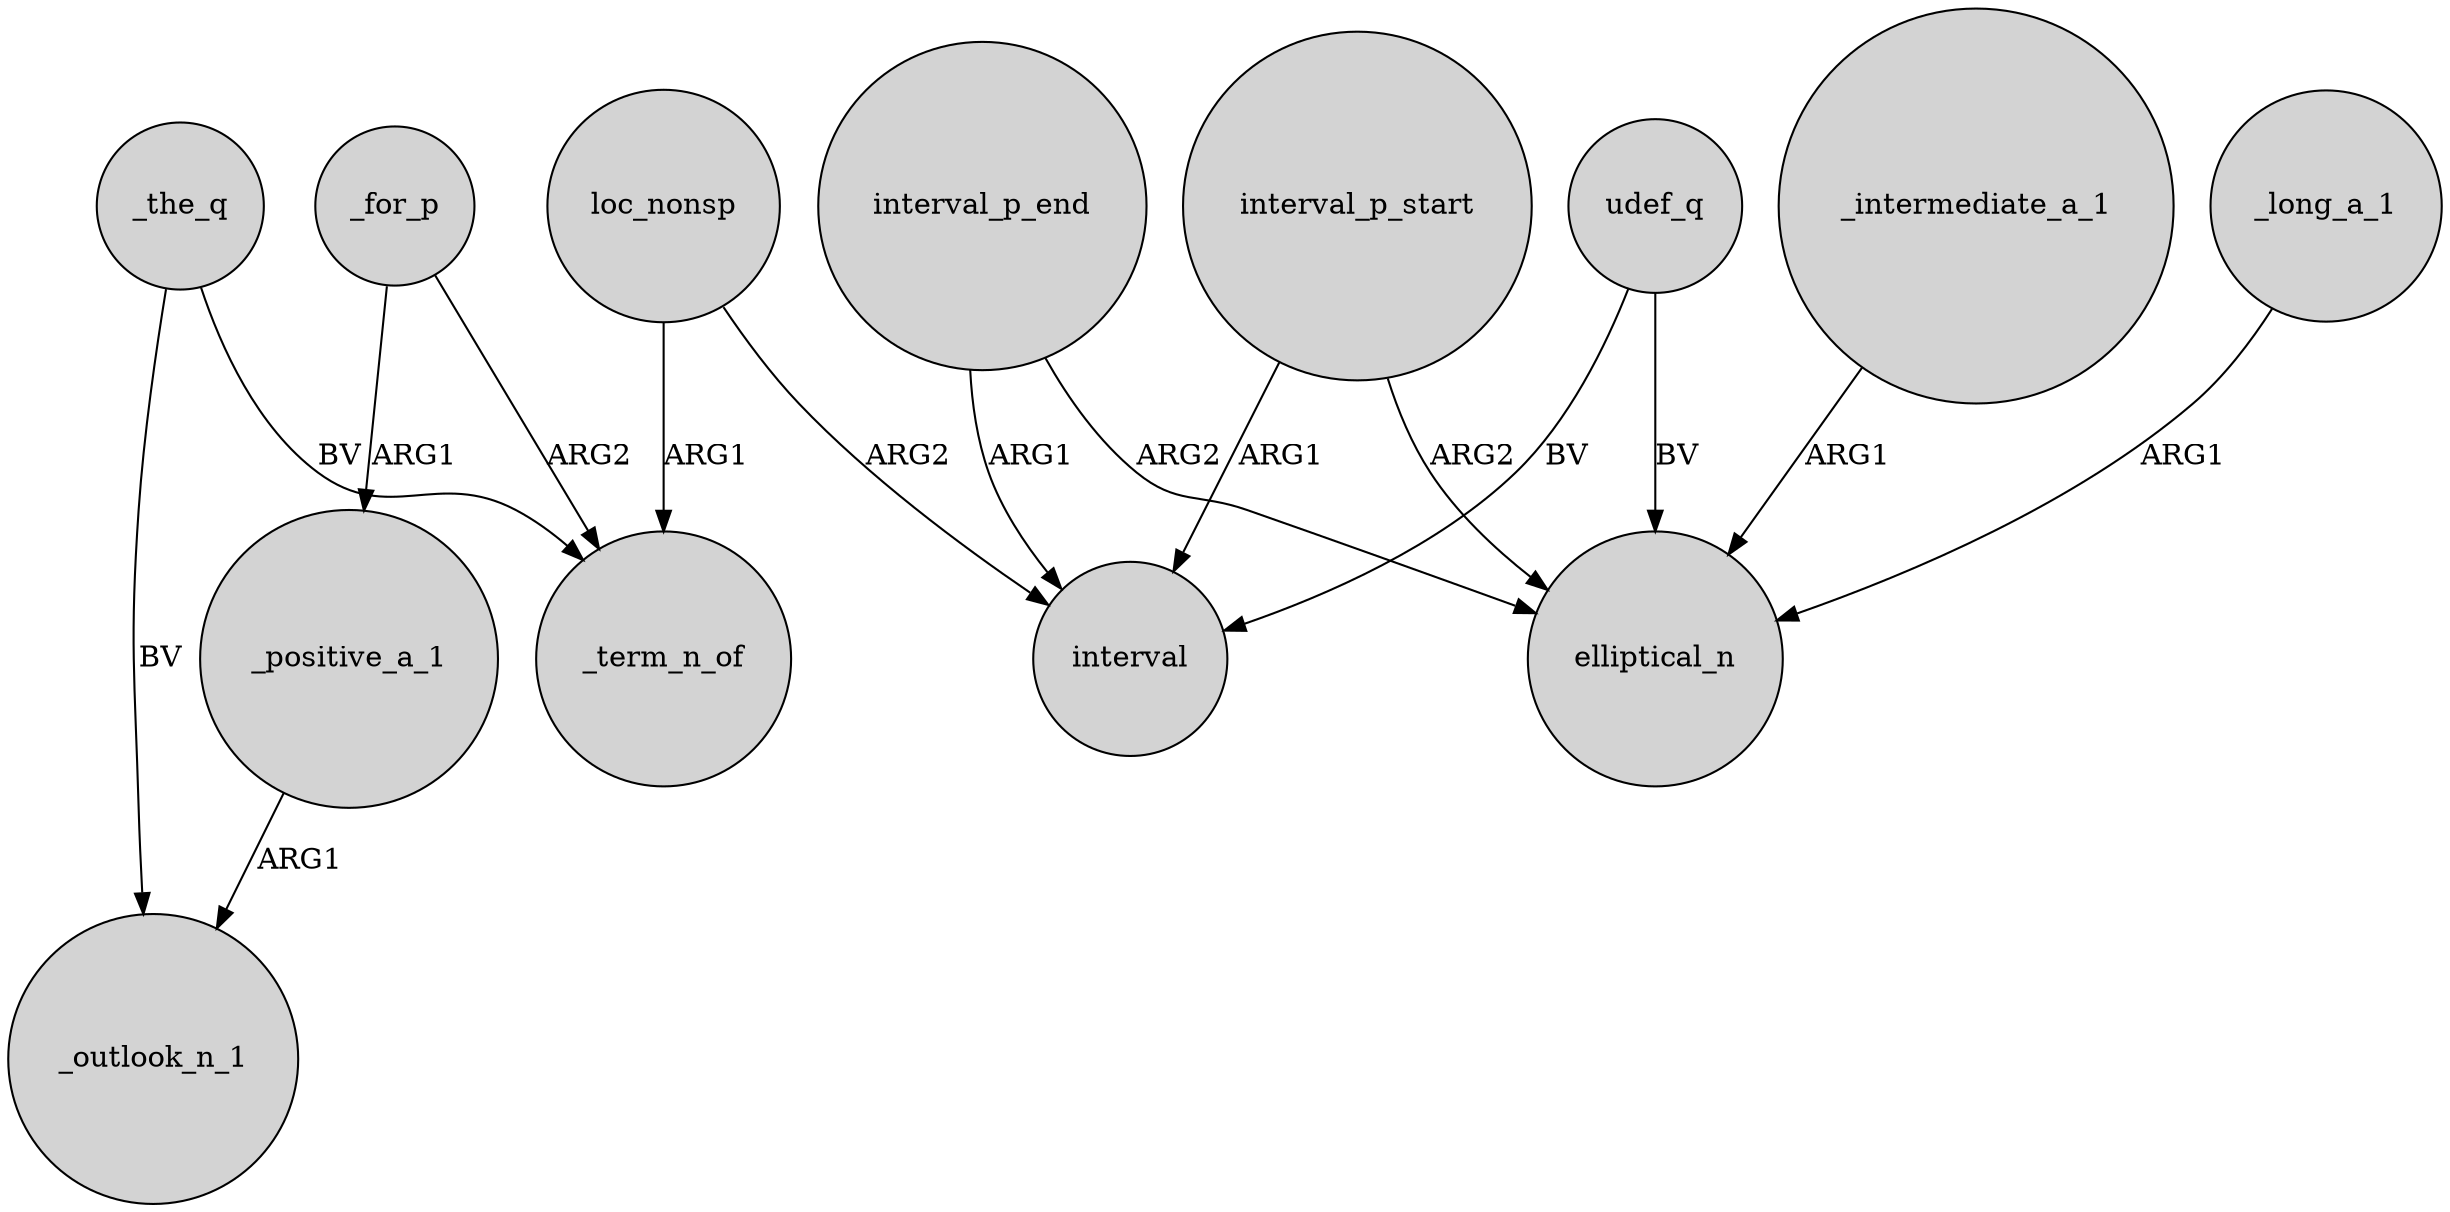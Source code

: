 digraph {
	node [shape=circle style=filled]
	_the_q -> _outlook_n_1 [label=BV]
	_positive_a_1 -> _outlook_n_1 [label=ARG1]
	interval_p_end -> interval [label=ARG1]
	interval_p_end -> elliptical_n [label=ARG2]
	_for_p -> _term_n_of [label=ARG2]
	_intermediate_a_1 -> elliptical_n [label=ARG1]
	interval_p_start -> interval [label=ARG1]
	loc_nonsp -> _term_n_of [label=ARG1]
	loc_nonsp -> interval [label=ARG2]
	_long_a_1 -> elliptical_n [label=ARG1]
	interval_p_start -> elliptical_n [label=ARG2]
	udef_q -> elliptical_n [label=BV]
	_for_p -> _positive_a_1 [label=ARG1]
	udef_q -> interval [label=BV]
	_the_q -> _term_n_of [label=BV]
}
